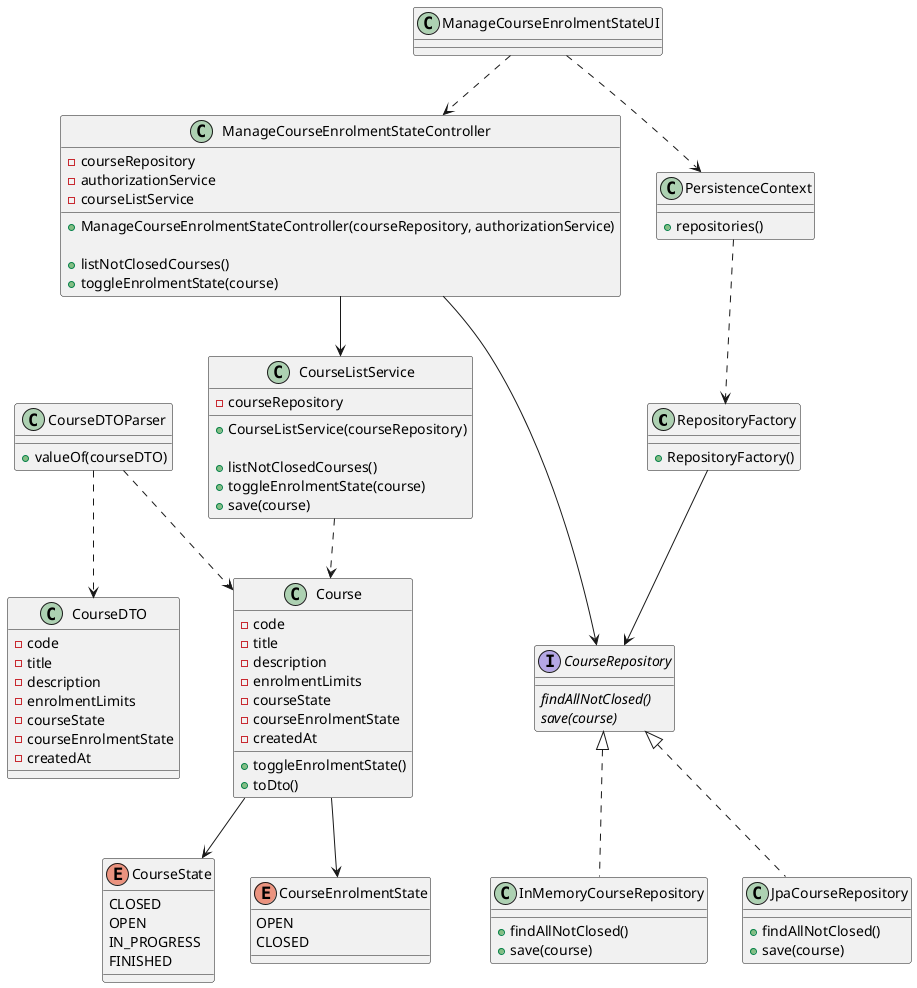 @startuml US1003_CD

class RepositoryFactory {
  + RepositoryFactory()
}

interface CourseRepository {
  {abstract} findAllNotClosed()
  {abstract} save(course)
}

class InMemoryCourseRepository {
  + findAllNotClosed()
  + save(course)
}

class JpaCourseRepository {
  + findAllNotClosed()
  + save(course)
}

class PersistenceContext {
  + repositories()
}

class CourseListService {
  - courseRepository

  + CourseListService(courseRepository)

  + listNotClosedCourses()
  + toggleEnrolmentState(course)
  + save(course)
}

class ManageCourseEnrolmentStateUI {}

class ManageCourseEnrolmentStateController {
  - courseRepository
  - authorizationService
  - courseListService

  + ManageCourseEnrolmentStateController(courseRepository, authorizationService)

  + listNotClosedCourses()
  + toggleEnrolmentState(course)
}

class Course {
  - code
  - title
  - description
  - enrolmentLimits
  - courseState
  - courseEnrolmentState
  - createdAt

  + toggleEnrolmentState()
  + toDto()
}

enum CourseState {
  CLOSED
  OPEN
  IN_PROGRESS
  FINISHED
}

enum CourseEnrolmentState {
  OPEN
  CLOSED
}

class CourseDTO {
  - code
  - title
  - description
  - enrolmentLimits
  - courseState
  - courseEnrolmentState
  - createdAt
}

class CourseDTOParser {
  + valueOf(courseDTO)
}

ManageCourseEnrolmentStateUI ..> ManageCourseEnrolmentStateController
ManageCourseEnrolmentStateUI ..> PersistenceContext
ManageCourseEnrolmentStateController --> CourseListService
PersistenceContext ..> RepositoryFactory
RepositoryFactory --> CourseRepository

CourseListService ..> Course
ManageCourseEnrolmentStateController --> CourseRepository

CourseDTOParser ..> CourseDTO
CourseDTOParser ..> Course

CourseRepository <|.. InMemoryCourseRepository
CourseRepository <|.. JpaCourseRepository

Course --> CourseState
Course --> CourseEnrolmentState

@enduml
